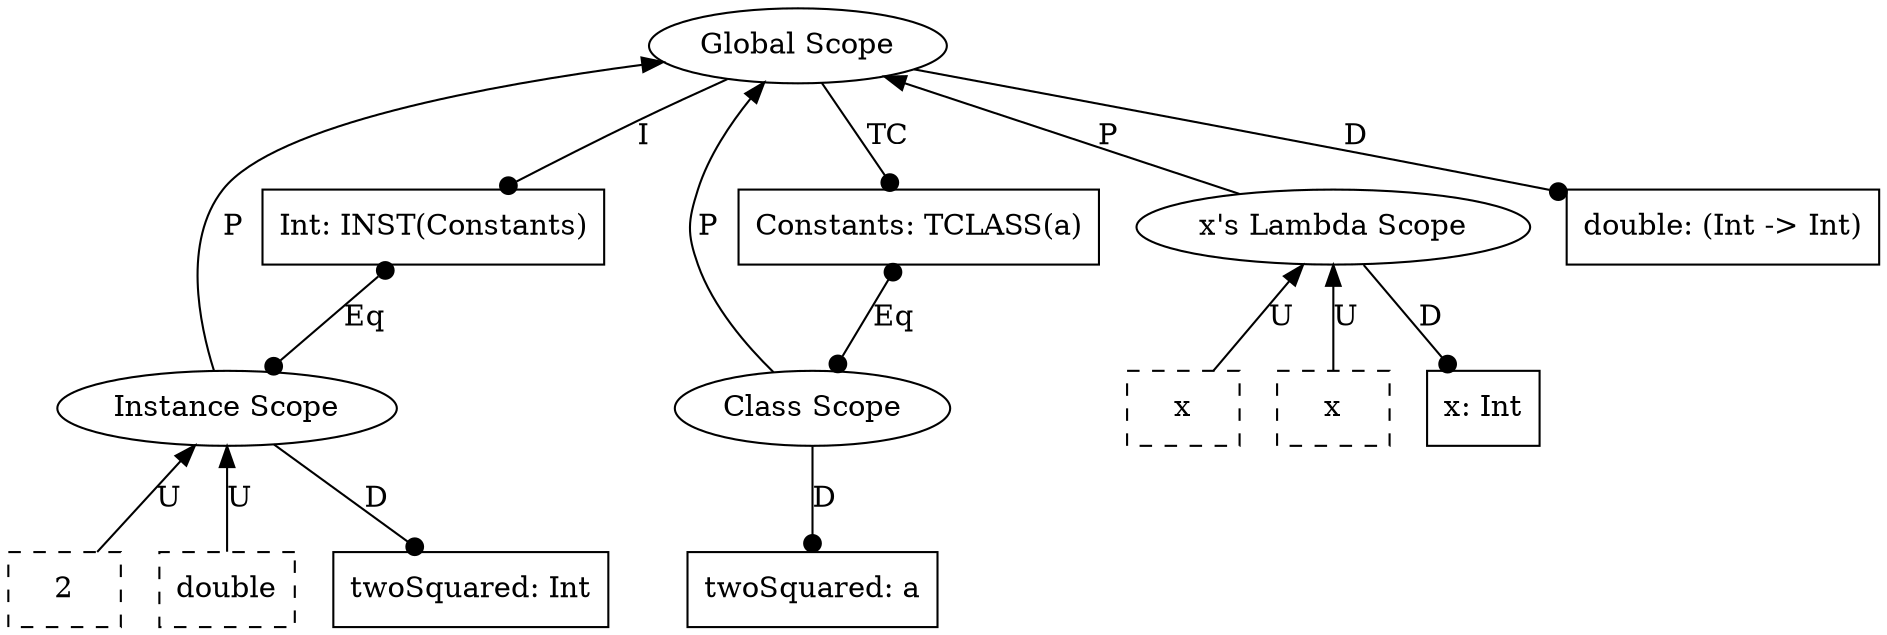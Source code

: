 graph {
    13 [label=2
       ,shape=box
       ,style=dashed];
    12 [label=double
       ,shape=box
       ,style=dashed];
    11 [label="twoSquared: Int"
       ,shape=box];
    10 [label="Instance Scope"
       ,shape=ellipse];
    9 [label="Int: INST(Constants)"
      ,shape=box];
    8 [label="twoSquared: a"
      ,shape=box];
    7 [label="Class Scope"
      ,shape=ellipse];
    6 [label="Constants: TCLASS(a)"
      ,shape=box];
    5 [label=x
      ,shape=box
      ,style=dashed];
    4 [label=x
      ,shape=box
      ,style=dashed];
    3 [label="x: Int",shape=box];
    2 [label="x's Lambda Scope"
      ,shape=ellipse];
    1 [label="double: (Int -> Int)"
      ,shape=box];
    0 [label="Global Scope"
      ,shape=ellipse];
    10 -- 13 [label=U,dir=back];
    10 -- 12 [label=U,dir=back];
    10 -- 11 [label=D
             ,dir=forward
             ,arrowhead=dot];
    9 -- 10 [label=Eq
            ,dir=both
            ,arrowhead=dot
            ,arrowtail=dot];
    0 -- 10 [label=P,dir=back];
    0 -- 9 [label=I
           ,dir=forward
           ,arrowhead=dot];
    7 -- 8 [label=D
           ,dir=forward
           ,arrowhead=dot];
    6 -- 7 [label=Eq
           ,dir=both
           ,arrowhead=dot
           ,arrowtail=dot];
    0 -- 7 [label=P,dir=back];
    0 -- 6 [label=TC
           ,dir=forward
           ,arrowhead=dot];
    2 -- 5 [label=U,dir=back];
    2 -- 4 [label=U,dir=back];
    2 -- 3 [label=D
           ,dir=forward
           ,arrowhead=dot];
    0 -- 2 [label=P,dir=back];
    0 -- 1 [label=D
           ,dir=forward
           ,arrowhead=dot];
}
